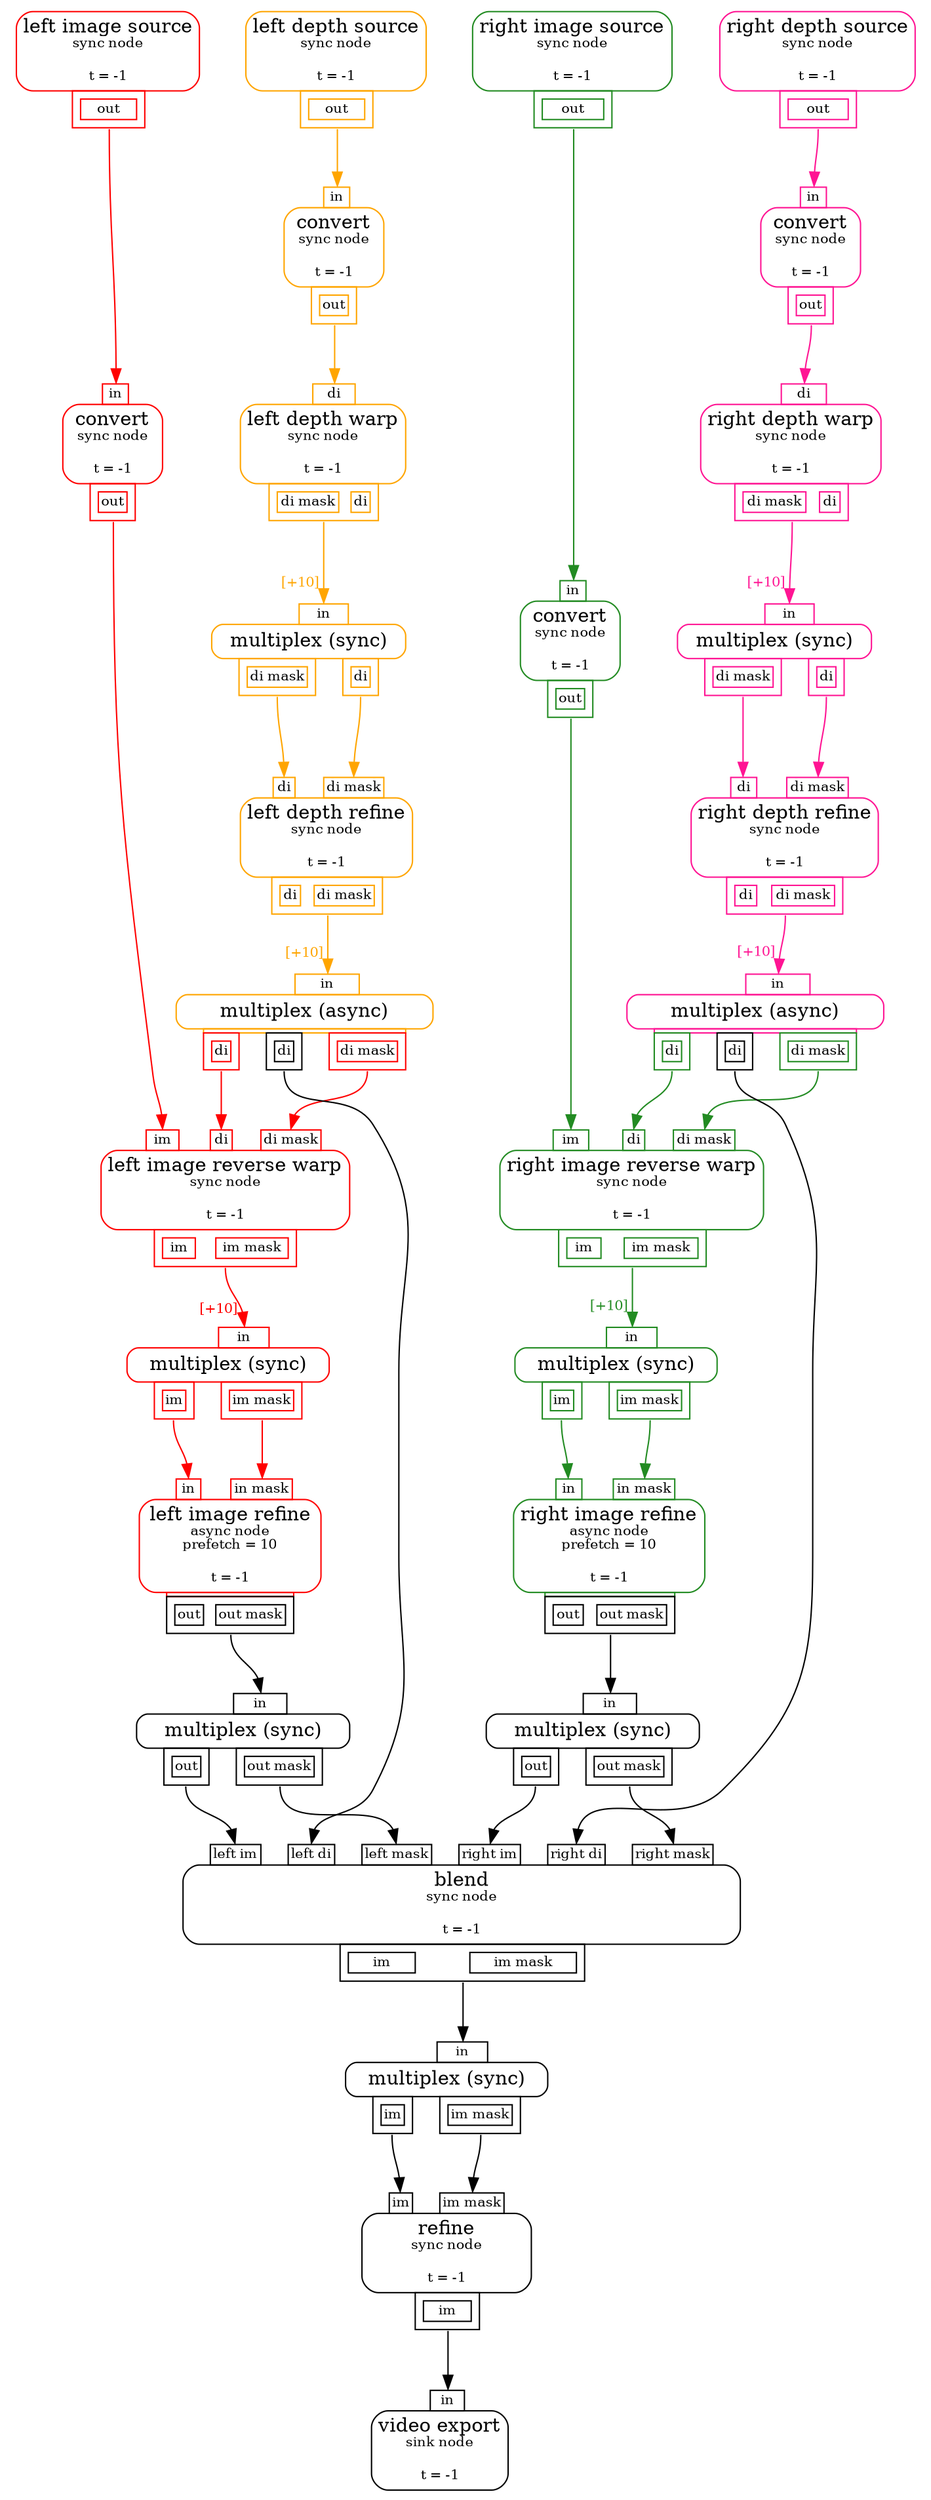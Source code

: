 digraph G{
	rankdir=TB
	node0 [shape=plaintext label=<
<TABLE BORDER="0" CELLBORDER="0" CELLSPACING="0" CELLPADDING="0"><TR><TD COLSPAN="1" BORDER="1" STYLE="ROUNDED" CELLPADDING="4" COLOR="red">left image source<BR/><FONT POINT-SIZE="10">sync node</FONT><BR/><BR/><FONT POINT-SIZE="10">t = -1</FONT></TD></TR><TR><TD COLSPAN="1" BORDER="0"><TABLE BORDER="0" CELLBORDER="0" CELLSPACING="0" CELLPADDING="0"><TR><TD WIDTH="20"></TD><TD BORDER="1" CELLPADDING="3" PORT="out1" COLOR="red"><TABLE BORDER="0" CELLSPACING="2"><TR CELLPADDING="1"><TD BORDER="1" CELLPADDING="1"><FONT POINT-SIZE="10">out</FONT></TD></TR></TABLE></TD><TD WIDTH="20"></TD></TR></TABLE></TD></TR></TABLE>
>];
	node2 [shape=plaintext label=<
<TABLE BORDER="0" CELLBORDER="0" CELLSPACING="0" CELLPADDING="0"><TR><TD COLSPAN="1" BORDER="1" STYLE="ROUNDED" CELLPADDING="4" COLOR="orange">left depth source<BR/><FONT POINT-SIZE="10">sync node</FONT><BR/><BR/><FONT POINT-SIZE="10">t = -1</FONT></TD></TR><TR><TD COLSPAN="1" BORDER="0"><TABLE BORDER="0" CELLBORDER="0" CELLSPACING="0" CELLPADDING="0"><TR><TD WIDTH="20"></TD><TD BORDER="1" CELLPADDING="3" PORT="out3" COLOR="orange"><TABLE BORDER="0" CELLSPACING="2"><TR CELLPADDING="1"><TD BORDER="1" CELLPADDING="1"><FONT POINT-SIZE="10">out</FONT></TD></TR></TABLE></TD><TD WIDTH="20"></TD></TR></TABLE></TD></TR></TABLE>
>];
	node4 [shape=plaintext label=<
<TABLE BORDER="0" CELLBORDER="0" CELLSPACING="0" CELLPADDING="0"><TR><TD WIDTH="20"></TD><TD BORDER="1" CELLPADDING="1" PORT="in5" COLOR="orange"><FONT POINT-SIZE="10">di</FONT></TD><TD WIDTH="20"></TD></TR><TR><TD COLSPAN="3" BORDER="1" STYLE="ROUNDED" CELLPADDING="4" COLOR="orange">left depth warp<BR/><FONT POINT-SIZE="10">sync node</FONT><BR/><BR/><FONT POINT-SIZE="10">t = -1</FONT></TD></TR><TR><TD COLSPAN="3" BORDER="0"><TABLE BORDER="0" CELLBORDER="0" CELLSPACING="0" CELLPADDING="0"><TR><TD WIDTH="20"></TD><TD BORDER="1" CELLPADDING="3" PORT="out6" COLOR="orange"><TABLE BORDER="0" CELLSPACING="2"><TR CELLPADDING="1"><TD BORDER="1" CELLPADDING="1"><FONT POINT-SIZE="10">di mask</FONT></TD><TD WIDTH="5"></TD><TD BORDER="1" CELLPADDING="1"><FONT POINT-SIZE="10">di</FONT></TD></TR></TABLE></TD><TD WIDTH="20"></TD></TR></TABLE></TD></TR></TABLE>
>];
	node7 [shape=plaintext label=<
<TABLE BORDER="0" CELLBORDER="0" CELLSPACING="0" CELLPADDING="0"><TR><TD WIDTH="20"></TD><TD BORDER="1" CELLPADDING="1" PORT="in8" COLOR="orange"><FONT POINT-SIZE="10">in</FONT></TD><TD WIDTH="20"></TD></TR><TR><TD COLSPAN="3" BORDER="1" STYLE="ROUNDED" CELLPADDING="4" COLOR="orange">convert<BR/><FONT POINT-SIZE="10">sync node</FONT><BR/><BR/><FONT POINT-SIZE="10">t = -1</FONT></TD></TR><TR><TD COLSPAN="3" BORDER="0"><TABLE BORDER="0" CELLBORDER="0" CELLSPACING="0" CELLPADDING="0"><TR><TD WIDTH="20"></TD><TD BORDER="1" CELLPADDING="3" PORT="out9" COLOR="orange"><TABLE BORDER="0" CELLSPACING="2"><TR CELLPADDING="1"><TD BORDER="1" CELLPADDING="1"><FONT POINT-SIZE="10">out</FONT></TD></TR></TABLE></TD><TD WIDTH="20"></TD></TR></TABLE></TD></TR></TABLE>
>];
	node10 [shape=plaintext label=<
<TABLE BORDER="0" CELLBORDER="0" CELLSPACING="0" CELLPADDING="0"><TR><TD WIDTH="20"></TD><TD BORDER="1" CELLPADDING="1" PORT="in11" COLOR="orange"><FONT POINT-SIZE="10">in</FONT></TD><TD WIDTH="20"></TD></TR><TR><TD COLSPAN="3" BORDER="1" STYLE="ROUNDED" CELLPADDING="4" COLOR="orange">multiplex (sync)</TD></TR><TR><TD COLSPAN="3" BORDER="0"><TABLE BORDER="0" CELLBORDER="0" CELLSPACING="0" CELLPADDING="0"><TR><TD WIDTH="20"></TD><TD BORDER="1" CELLPADDING="3" PORT="out12" COLOR="orange"><TABLE BORDER="0" CELLSPACING="2"><TR CELLPADDING="1"><TD BORDER="1" CELLPADDING="1"><FONT POINT-SIZE="10">di mask</FONT></TD></TR></TABLE></TD><TD WIDTH="20"></TD><TD BORDER="1" CELLPADDING="3" PORT="out13" COLOR="orange"><TABLE BORDER="0" CELLSPACING="2"><TR CELLPADDING="1"><TD BORDER="1" CELLPADDING="1"><FONT POINT-SIZE="10">di</FONT></TD></TR></TABLE></TD><TD WIDTH="20"></TD></TR></TABLE></TD></TR></TABLE>
>];
	node14 [shape=plaintext label=<
<TABLE BORDER="0" CELLBORDER="0" CELLSPACING="0" CELLPADDING="0"><TR><TD WIDTH="20"></TD><TD BORDER="1" CELLPADDING="1" PORT="in15" COLOR="orange"><FONT POINT-SIZE="10">di</FONT></TD><TD WIDTH="20"></TD><TD BORDER="1" CELLPADDING="1" PORT="in16" COLOR="orange"><FONT POINT-SIZE="10">di mask</FONT></TD><TD WIDTH="20"></TD></TR><TR><TD COLSPAN="5" BORDER="1" STYLE="ROUNDED" CELLPADDING="4" COLOR="orange">left depth refine<BR/><FONT POINT-SIZE="10">sync node</FONT><BR/><BR/><FONT POINT-SIZE="10">t = -1</FONT></TD></TR><TR><TD COLSPAN="5" BORDER="0"><TABLE BORDER="0" CELLBORDER="0" CELLSPACING="0" CELLPADDING="0"><TR><TD WIDTH="20"></TD><TD BORDER="1" CELLPADDING="3" PORT="out17" COLOR="orange"><TABLE BORDER="0" CELLSPACING="2"><TR CELLPADDING="1"><TD BORDER="1" CELLPADDING="1"><FONT POINT-SIZE="10">di</FONT></TD><TD WIDTH="5"></TD><TD BORDER="1" CELLPADDING="1"><FONT POINT-SIZE="10">di mask</FONT></TD></TR></TABLE></TD><TD WIDTH="20"></TD></TR></TABLE></TD></TR></TABLE>
>];
	node18 [shape=plaintext label=<
<TABLE BORDER="0" CELLBORDER="0" CELLSPACING="0" CELLPADDING="0"><TR><TD WIDTH="20"></TD><TD BORDER="1" CELLPADDING="1" PORT="in19" COLOR="orange"><FONT POINT-SIZE="10">in</FONT></TD><TD WIDTH="20"></TD></TR><TR><TD COLSPAN="3" BORDER="1" STYLE="ROUNDED" CELLPADDING="4" COLOR="orange">multiplex (async)</TD></TR><TR><TD COLSPAN="3" BORDER="0"><TABLE BORDER="0" CELLBORDER="0" CELLSPACING="0" CELLPADDING="0"><TR><TD></TD><TD BORDER="1" HEIGHT="3" COLSPAN="5" COLOR="orange"></TD><TD></TD></TR><TR><TD WIDTH="20"></TD><TD BORDER="1" CELLPADDING="3" PORT="out20" COLOR="red"><TABLE BORDER="0" CELLSPACING="2"><TR CELLPADDING="1"><TD BORDER="1" CELLPADDING="1"><FONT POINT-SIZE="10">di</FONT></TD></TR></TABLE></TD><TD WIDTH="20"></TD><TD BORDER="1" CELLPADDING="3" PORT="out21" COLOR="black"><TABLE BORDER="0" CELLSPACING="2"><TR CELLPADDING="1"><TD BORDER="1" CELLPADDING="1"><FONT POINT-SIZE="10">di</FONT></TD></TR></TABLE></TD><TD WIDTH="20"></TD><TD BORDER="1" CELLPADDING="3" PORT="out22" COLOR="red"><TABLE BORDER="0" CELLSPACING="2"><TR CELLPADDING="1"><TD BORDER="1" CELLPADDING="1"><FONT POINT-SIZE="10">di mask</FONT></TD></TR></TABLE></TD><TD WIDTH="20"></TD></TR></TABLE></TD></TR></TABLE>
>];
	node23 [shape=plaintext label=<
<TABLE BORDER="0" CELLBORDER="0" CELLSPACING="0" CELLPADDING="0"><TR><TD WIDTH="20"></TD><TD BORDER="1" CELLPADDING="1" PORT="in24" COLOR="red"><FONT POINT-SIZE="10">im</FONT></TD><TD WIDTH="20"></TD><TD BORDER="1" CELLPADDING="1" PORT="in25" COLOR="red"><FONT POINT-SIZE="10">di</FONT></TD><TD WIDTH="20"></TD><TD BORDER="1" CELLPADDING="1" PORT="in26" COLOR="red"><FONT POINT-SIZE="10">di mask</FONT></TD><TD WIDTH="20"></TD></TR><TR><TD COLSPAN="7" BORDER="1" STYLE="ROUNDED" CELLPADDING="4" COLOR="red">left image reverse warp<BR/><FONT POINT-SIZE="10">sync node</FONT><BR/><BR/><FONT POINT-SIZE="10">t = -1</FONT></TD></TR><TR><TD COLSPAN="7" BORDER="0"><TABLE BORDER="0" CELLBORDER="0" CELLSPACING="0" CELLPADDING="0"><TR><TD WIDTH="20"></TD><TD BORDER="1" CELLPADDING="3" PORT="out27" COLOR="red"><TABLE BORDER="0" CELLSPACING="2"><TR CELLPADDING="1"><TD BORDER="1" CELLPADDING="1"><FONT POINT-SIZE="10">im</FONT></TD><TD WIDTH="5"></TD><TD BORDER="1" CELLPADDING="1"><FONT POINT-SIZE="10">im mask</FONT></TD></TR></TABLE></TD><TD WIDTH="20"></TD></TR></TABLE></TD></TR></TABLE>
>];
	node28 [shape=plaintext label=<
<TABLE BORDER="0" CELLBORDER="0" CELLSPACING="0" CELLPADDING="0"><TR><TD WIDTH="20"></TD><TD BORDER="1" CELLPADDING="1" PORT="in29" COLOR="red"><FONT POINT-SIZE="10">in</FONT></TD><TD WIDTH="20"></TD></TR><TR><TD COLSPAN="3" BORDER="1" STYLE="ROUNDED" CELLPADDING="4" COLOR="red">convert<BR/><FONT POINT-SIZE="10">sync node</FONT><BR/><BR/><FONT POINT-SIZE="10">t = -1</FONT></TD></TR><TR><TD COLSPAN="3" BORDER="0"><TABLE BORDER="0" CELLBORDER="0" CELLSPACING="0" CELLPADDING="0"><TR><TD WIDTH="20"></TD><TD BORDER="1" CELLPADDING="3" PORT="out30" COLOR="red"><TABLE BORDER="0" CELLSPACING="2"><TR CELLPADDING="1"><TD BORDER="1" CELLPADDING="1"><FONT POINT-SIZE="10">out</FONT></TD></TR></TABLE></TD><TD WIDTH="20"></TD></TR></TABLE></TD></TR></TABLE>
>];
	node31 [shape=plaintext label=<
<TABLE BORDER="0" CELLBORDER="0" CELLSPACING="0" CELLPADDING="0"><TR><TD WIDTH="20"></TD><TD BORDER="1" CELLPADDING="1" PORT="in32" COLOR="red"><FONT POINT-SIZE="10">in</FONT></TD><TD WIDTH="20"></TD></TR><TR><TD COLSPAN="3" BORDER="1" STYLE="ROUNDED" CELLPADDING="4" COLOR="red">multiplex (sync)</TD></TR><TR><TD COLSPAN="3" BORDER="0"><TABLE BORDER="0" CELLBORDER="0" CELLSPACING="0" CELLPADDING="0"><TR><TD WIDTH="20"></TD><TD BORDER="1" CELLPADDING="3" PORT="out33" COLOR="red"><TABLE BORDER="0" CELLSPACING="2"><TR CELLPADDING="1"><TD BORDER="1" CELLPADDING="1"><FONT POINT-SIZE="10">im</FONT></TD></TR></TABLE></TD><TD WIDTH="20"></TD><TD BORDER="1" CELLPADDING="3" PORT="out34" COLOR="red"><TABLE BORDER="0" CELLSPACING="2"><TR CELLPADDING="1"><TD BORDER="1" CELLPADDING="1"><FONT POINT-SIZE="10">im mask</FONT></TD></TR></TABLE></TD><TD WIDTH="20"></TD></TR></TABLE></TD></TR></TABLE>
>];
	node35 [shape=plaintext label=<
<TABLE BORDER="0" CELLBORDER="0" CELLSPACING="0" CELLPADDING="0"><TR><TD WIDTH="20"></TD><TD BORDER="1" CELLPADDING="1" PORT="in36" COLOR="red"><FONT POINT-SIZE="10">in</FONT></TD><TD WIDTH="20"></TD><TD BORDER="1" CELLPADDING="1" PORT="in37" COLOR="red"><FONT POINT-SIZE="10">in mask</FONT></TD><TD WIDTH="20"></TD></TR><TR><TD COLSPAN="5" BORDER="1" STYLE="ROUNDED" CELLPADDING="4" COLOR="red">left image refine<BR/><FONT POINT-SIZE="10">async node<BR/>prefetch = 10</FONT><BR/><BR/><FONT POINT-SIZE="10">t = -1</FONT></TD></TR><TR><TD COLSPAN="5" BORDER="0"><TABLE BORDER="0" CELLBORDER="0" CELLSPACING="0" CELLPADDING="0"><TR><TD></TD><TD BORDER="1" HEIGHT="3" COLOR="red"></TD><TD></TD></TR><TR><TD WIDTH="20"></TD><TD BORDER="1" CELLPADDING="3" PORT="out38" COLOR="black"><TABLE BORDER="0" CELLSPACING="2"><TR CELLPADDING="1"><TD BORDER="1" CELLPADDING="1"><FONT POINT-SIZE="10">out</FONT></TD><TD WIDTH="5"></TD><TD BORDER="1" CELLPADDING="1"><FONT POINT-SIZE="10">out mask</FONT></TD></TR></TABLE></TD><TD WIDTH="20"></TD></TR></TABLE></TD></TR></TABLE>
>];
	node39 [shape=plaintext label=<
<TABLE BORDER="0" CELLBORDER="0" CELLSPACING="0" CELLPADDING="0"><TR><TD WIDTH="20"></TD><TD BORDER="1" CELLPADDING="1" PORT="in40" COLOR="black"><FONT POINT-SIZE="10">in</FONT></TD><TD WIDTH="20"></TD></TR><TR><TD COLSPAN="3" BORDER="1" STYLE="ROUNDED" CELLPADDING="4" COLOR="black">multiplex (sync)</TD></TR><TR><TD COLSPAN="3" BORDER="0"><TABLE BORDER="0" CELLBORDER="0" CELLSPACING="0" CELLPADDING="0"><TR><TD WIDTH="20"></TD><TD BORDER="1" CELLPADDING="3" PORT="out41" COLOR="black"><TABLE BORDER="0" CELLSPACING="2"><TR CELLPADDING="1"><TD BORDER="1" CELLPADDING="1"><FONT POINT-SIZE="10">out</FONT></TD></TR></TABLE></TD><TD WIDTH="20"></TD><TD BORDER="1" CELLPADDING="3" PORT="out42" COLOR="black"><TABLE BORDER="0" CELLSPACING="2"><TR CELLPADDING="1"><TD BORDER="1" CELLPADDING="1"><FONT POINT-SIZE="10">out mask</FONT></TD></TR></TABLE></TD><TD WIDTH="20"></TD></TR></TABLE></TD></TR></TABLE>
>];
	node43 [shape=plaintext label=<
<TABLE BORDER="0" CELLBORDER="0" CELLSPACING="0" CELLPADDING="0"><TR><TD COLSPAN="1" BORDER="1" STYLE="ROUNDED" CELLPADDING="4" COLOR="forestgreen">right image source<BR/><FONT POINT-SIZE="10">sync node</FONT><BR/><BR/><FONT POINT-SIZE="10">t = -1</FONT></TD></TR><TR><TD COLSPAN="1" BORDER="0"><TABLE BORDER="0" CELLBORDER="0" CELLSPACING="0" CELLPADDING="0"><TR><TD WIDTH="20"></TD><TD BORDER="1" CELLPADDING="3" PORT="out44" COLOR="forestgreen"><TABLE BORDER="0" CELLSPACING="2"><TR CELLPADDING="1"><TD BORDER="1" CELLPADDING="1"><FONT POINT-SIZE="10">out</FONT></TD></TR></TABLE></TD><TD WIDTH="20"></TD></TR></TABLE></TD></TR></TABLE>
>];
	node45 [shape=plaintext label=<
<TABLE BORDER="0" CELLBORDER="0" CELLSPACING="0" CELLPADDING="0"><TR><TD COLSPAN="1" BORDER="1" STYLE="ROUNDED" CELLPADDING="4" COLOR="deeppink">right depth source<BR/><FONT POINT-SIZE="10">sync node</FONT><BR/><BR/><FONT POINT-SIZE="10">t = -1</FONT></TD></TR><TR><TD COLSPAN="1" BORDER="0"><TABLE BORDER="0" CELLBORDER="0" CELLSPACING="0" CELLPADDING="0"><TR><TD WIDTH="20"></TD><TD BORDER="1" CELLPADDING="3" PORT="out46" COLOR="deeppink"><TABLE BORDER="0" CELLSPACING="2"><TR CELLPADDING="1"><TD BORDER="1" CELLPADDING="1"><FONT POINT-SIZE="10">out</FONT></TD></TR></TABLE></TD><TD WIDTH="20"></TD></TR></TABLE></TD></TR></TABLE>
>];
	node47 [shape=plaintext label=<
<TABLE BORDER="0" CELLBORDER="0" CELLSPACING="0" CELLPADDING="0"><TR><TD WIDTH="20"></TD><TD BORDER="1" CELLPADDING="1" PORT="in48" COLOR="deeppink"><FONT POINT-SIZE="10">di</FONT></TD><TD WIDTH="20"></TD></TR><TR><TD COLSPAN="3" BORDER="1" STYLE="ROUNDED" CELLPADDING="4" COLOR="deeppink">right depth warp<BR/><FONT POINT-SIZE="10">sync node</FONT><BR/><BR/><FONT POINT-SIZE="10">t = -1</FONT></TD></TR><TR><TD COLSPAN="3" BORDER="0"><TABLE BORDER="0" CELLBORDER="0" CELLSPACING="0" CELLPADDING="0"><TR><TD WIDTH="20"></TD><TD BORDER="1" CELLPADDING="3" PORT="out49" COLOR="deeppink"><TABLE BORDER="0" CELLSPACING="2"><TR CELLPADDING="1"><TD BORDER="1" CELLPADDING="1"><FONT POINT-SIZE="10">di mask</FONT></TD><TD WIDTH="5"></TD><TD BORDER="1" CELLPADDING="1"><FONT POINT-SIZE="10">di</FONT></TD></TR></TABLE></TD><TD WIDTH="20"></TD></TR></TABLE></TD></TR></TABLE>
>];
	node50 [shape=plaintext label=<
<TABLE BORDER="0" CELLBORDER="0" CELLSPACING="0" CELLPADDING="0"><TR><TD WIDTH="20"></TD><TD BORDER="1" CELLPADDING="1" PORT="in51" COLOR="deeppink"><FONT POINT-SIZE="10">in</FONT></TD><TD WIDTH="20"></TD></TR><TR><TD COLSPAN="3" BORDER="1" STYLE="ROUNDED" CELLPADDING="4" COLOR="deeppink">convert<BR/><FONT POINT-SIZE="10">sync node</FONT><BR/><BR/><FONT POINT-SIZE="10">t = -1</FONT></TD></TR><TR><TD COLSPAN="3" BORDER="0"><TABLE BORDER="0" CELLBORDER="0" CELLSPACING="0" CELLPADDING="0"><TR><TD WIDTH="20"></TD><TD BORDER="1" CELLPADDING="3" PORT="out52" COLOR="deeppink"><TABLE BORDER="0" CELLSPACING="2"><TR CELLPADDING="1"><TD BORDER="1" CELLPADDING="1"><FONT POINT-SIZE="10">out</FONT></TD></TR></TABLE></TD><TD WIDTH="20"></TD></TR></TABLE></TD></TR></TABLE>
>];
	node53 [shape=plaintext label=<
<TABLE BORDER="0" CELLBORDER="0" CELLSPACING="0" CELLPADDING="0"><TR><TD WIDTH="20"></TD><TD BORDER="1" CELLPADDING="1" PORT="in54" COLOR="deeppink"><FONT POINT-SIZE="10">in</FONT></TD><TD WIDTH="20"></TD></TR><TR><TD COLSPAN="3" BORDER="1" STYLE="ROUNDED" CELLPADDING="4" COLOR="deeppink">multiplex (sync)</TD></TR><TR><TD COLSPAN="3" BORDER="0"><TABLE BORDER="0" CELLBORDER="0" CELLSPACING="0" CELLPADDING="0"><TR><TD WIDTH="20"></TD><TD BORDER="1" CELLPADDING="3" PORT="out55" COLOR="deeppink"><TABLE BORDER="0" CELLSPACING="2"><TR CELLPADDING="1"><TD BORDER="1" CELLPADDING="1"><FONT POINT-SIZE="10">di mask</FONT></TD></TR></TABLE></TD><TD WIDTH="20"></TD><TD BORDER="1" CELLPADDING="3" PORT="out56" COLOR="deeppink"><TABLE BORDER="0" CELLSPACING="2"><TR CELLPADDING="1"><TD BORDER="1" CELLPADDING="1"><FONT POINT-SIZE="10">di</FONT></TD></TR></TABLE></TD><TD WIDTH="20"></TD></TR></TABLE></TD></TR></TABLE>
>];
	node57 [shape=plaintext label=<
<TABLE BORDER="0" CELLBORDER="0" CELLSPACING="0" CELLPADDING="0"><TR><TD WIDTH="20"></TD><TD BORDER="1" CELLPADDING="1" PORT="in58" COLOR="deeppink"><FONT POINT-SIZE="10">di</FONT></TD><TD WIDTH="20"></TD><TD BORDER="1" CELLPADDING="1" PORT="in59" COLOR="deeppink"><FONT POINT-SIZE="10">di mask</FONT></TD><TD WIDTH="20"></TD></TR><TR><TD COLSPAN="5" BORDER="1" STYLE="ROUNDED" CELLPADDING="4" COLOR="deeppink">right depth refine<BR/><FONT POINT-SIZE="10">sync node</FONT><BR/><BR/><FONT POINT-SIZE="10">t = -1</FONT></TD></TR><TR><TD COLSPAN="5" BORDER="0"><TABLE BORDER="0" CELLBORDER="0" CELLSPACING="0" CELLPADDING="0"><TR><TD WIDTH="20"></TD><TD BORDER="1" CELLPADDING="3" PORT="out60" COLOR="deeppink"><TABLE BORDER="0" CELLSPACING="2"><TR CELLPADDING="1"><TD BORDER="1" CELLPADDING="1"><FONT POINT-SIZE="10">di</FONT></TD><TD WIDTH="5"></TD><TD BORDER="1" CELLPADDING="1"><FONT POINT-SIZE="10">di mask</FONT></TD></TR></TABLE></TD><TD WIDTH="20"></TD></TR></TABLE></TD></TR></TABLE>
>];
	node61 [shape=plaintext label=<
<TABLE BORDER="0" CELLBORDER="0" CELLSPACING="0" CELLPADDING="0"><TR><TD WIDTH="20"></TD><TD BORDER="1" CELLPADDING="1" PORT="in62" COLOR="deeppink"><FONT POINT-SIZE="10">in</FONT></TD><TD WIDTH="20"></TD></TR><TR><TD COLSPAN="3" BORDER="1" STYLE="ROUNDED" CELLPADDING="4" COLOR="deeppink">multiplex (async)</TD></TR><TR><TD COLSPAN="3" BORDER="0"><TABLE BORDER="0" CELLBORDER="0" CELLSPACING="0" CELLPADDING="0"><TR><TD></TD><TD BORDER="1" HEIGHT="3" COLSPAN="5" COLOR="deeppink"></TD><TD></TD></TR><TR><TD WIDTH="20"></TD><TD BORDER="1" CELLPADDING="3" PORT="out63" COLOR="forestgreen"><TABLE BORDER="0" CELLSPACING="2"><TR CELLPADDING="1"><TD BORDER="1" CELLPADDING="1"><FONT POINT-SIZE="10">di</FONT></TD></TR></TABLE></TD><TD WIDTH="20"></TD><TD BORDER="1" CELLPADDING="3" PORT="out64" COLOR="black"><TABLE BORDER="0" CELLSPACING="2"><TR CELLPADDING="1"><TD BORDER="1" CELLPADDING="1"><FONT POINT-SIZE="10">di</FONT></TD></TR></TABLE></TD><TD WIDTH="20"></TD><TD BORDER="1" CELLPADDING="3" PORT="out65" COLOR="forestgreen"><TABLE BORDER="0" CELLSPACING="2"><TR CELLPADDING="1"><TD BORDER="1" CELLPADDING="1"><FONT POINT-SIZE="10">di mask</FONT></TD></TR></TABLE></TD><TD WIDTH="20"></TD></TR></TABLE></TD></TR></TABLE>
>];
	node66 [shape=plaintext label=<
<TABLE BORDER="0" CELLBORDER="0" CELLSPACING="0" CELLPADDING="0"><TR><TD WIDTH="20"></TD><TD BORDER="1" CELLPADDING="1" PORT="in67" COLOR="forestgreen"><FONT POINT-SIZE="10">im</FONT></TD><TD WIDTH="20"></TD><TD BORDER="1" CELLPADDING="1" PORT="in68" COLOR="forestgreen"><FONT POINT-SIZE="10">di</FONT></TD><TD WIDTH="20"></TD><TD BORDER="1" CELLPADDING="1" PORT="in69" COLOR="forestgreen"><FONT POINT-SIZE="10">di mask</FONT></TD><TD WIDTH="20"></TD></TR><TR><TD COLSPAN="7" BORDER="1" STYLE="ROUNDED" CELLPADDING="4" COLOR="forestgreen">right image reverse warp<BR/><FONT POINT-SIZE="10">sync node</FONT><BR/><BR/><FONT POINT-SIZE="10">t = -1</FONT></TD></TR><TR><TD COLSPAN="7" BORDER="0"><TABLE BORDER="0" CELLBORDER="0" CELLSPACING="0" CELLPADDING="0"><TR><TD WIDTH="20"></TD><TD BORDER="1" CELLPADDING="3" PORT="out70" COLOR="forestgreen"><TABLE BORDER="0" CELLSPACING="2"><TR CELLPADDING="1"><TD BORDER="1" CELLPADDING="1"><FONT POINT-SIZE="10">im</FONT></TD><TD WIDTH="5"></TD><TD BORDER="1" CELLPADDING="1"><FONT POINT-SIZE="10">im mask</FONT></TD></TR></TABLE></TD><TD WIDTH="20"></TD></TR></TABLE></TD></TR></TABLE>
>];
	node71 [shape=plaintext label=<
<TABLE BORDER="0" CELLBORDER="0" CELLSPACING="0" CELLPADDING="0"><TR><TD WIDTH="20"></TD><TD BORDER="1" CELLPADDING="1" PORT="in72" COLOR="forestgreen"><FONT POINT-SIZE="10">in</FONT></TD><TD WIDTH="20"></TD></TR><TR><TD COLSPAN="3" BORDER="1" STYLE="ROUNDED" CELLPADDING="4" COLOR="forestgreen">convert<BR/><FONT POINT-SIZE="10">sync node</FONT><BR/><BR/><FONT POINT-SIZE="10">t = -1</FONT></TD></TR><TR><TD COLSPAN="3" BORDER="0"><TABLE BORDER="0" CELLBORDER="0" CELLSPACING="0" CELLPADDING="0"><TR><TD WIDTH="20"></TD><TD BORDER="1" CELLPADDING="3" PORT="out73" COLOR="forestgreen"><TABLE BORDER="0" CELLSPACING="2"><TR CELLPADDING="1"><TD BORDER="1" CELLPADDING="1"><FONT POINT-SIZE="10">out</FONT></TD></TR></TABLE></TD><TD WIDTH="20"></TD></TR></TABLE></TD></TR></TABLE>
>];
	node74 [shape=plaintext label=<
<TABLE BORDER="0" CELLBORDER="0" CELLSPACING="0" CELLPADDING="0"><TR><TD WIDTH="20"></TD><TD BORDER="1" CELLPADDING="1" PORT="in75" COLOR="forestgreen"><FONT POINT-SIZE="10">in</FONT></TD><TD WIDTH="20"></TD></TR><TR><TD COLSPAN="3" BORDER="1" STYLE="ROUNDED" CELLPADDING="4" COLOR="forestgreen">multiplex (sync)</TD></TR><TR><TD COLSPAN="3" BORDER="0"><TABLE BORDER="0" CELLBORDER="0" CELLSPACING="0" CELLPADDING="0"><TR><TD WIDTH="20"></TD><TD BORDER="1" CELLPADDING="3" PORT="out76" COLOR="forestgreen"><TABLE BORDER="0" CELLSPACING="2"><TR CELLPADDING="1"><TD BORDER="1" CELLPADDING="1"><FONT POINT-SIZE="10">im</FONT></TD></TR></TABLE></TD><TD WIDTH="20"></TD><TD BORDER="1" CELLPADDING="3" PORT="out77" COLOR="forestgreen"><TABLE BORDER="0" CELLSPACING="2"><TR CELLPADDING="1"><TD BORDER="1" CELLPADDING="1"><FONT POINT-SIZE="10">im mask</FONT></TD></TR></TABLE></TD><TD WIDTH="20"></TD></TR></TABLE></TD></TR></TABLE>
>];
	node78 [shape=plaintext label=<
<TABLE BORDER="0" CELLBORDER="0" CELLSPACING="0" CELLPADDING="0"><TR><TD WIDTH="20"></TD><TD BORDER="1" CELLPADDING="1" PORT="in79" COLOR="forestgreen"><FONT POINT-SIZE="10">in</FONT></TD><TD WIDTH="20"></TD><TD BORDER="1" CELLPADDING="1" PORT="in80" COLOR="forestgreen"><FONT POINT-SIZE="10">in mask</FONT></TD><TD WIDTH="20"></TD></TR><TR><TD COLSPAN="5" BORDER="1" STYLE="ROUNDED" CELLPADDING="4" COLOR="forestgreen">right image refine<BR/><FONT POINT-SIZE="10">async node<BR/>prefetch = 10</FONT><BR/><BR/><FONT POINT-SIZE="10">t = -1</FONT></TD></TR><TR><TD COLSPAN="5" BORDER="0"><TABLE BORDER="0" CELLBORDER="0" CELLSPACING="0" CELLPADDING="0"><TR><TD></TD><TD BORDER="1" HEIGHT="3" COLOR="forestgreen"></TD><TD></TD></TR><TR><TD WIDTH="20"></TD><TD BORDER="1" CELLPADDING="3" PORT="out81" COLOR="black"><TABLE BORDER="0" CELLSPACING="2"><TR CELLPADDING="1"><TD BORDER="1" CELLPADDING="1"><FONT POINT-SIZE="10">out</FONT></TD><TD WIDTH="5"></TD><TD BORDER="1" CELLPADDING="1"><FONT POINT-SIZE="10">out mask</FONT></TD></TR></TABLE></TD><TD WIDTH="20"></TD></TR></TABLE></TD></TR></TABLE>
>];
	node82 [shape=plaintext label=<
<TABLE BORDER="0" CELLBORDER="0" CELLSPACING="0" CELLPADDING="0"><TR><TD WIDTH="20"></TD><TD BORDER="1" CELLPADDING="1" PORT="in83" COLOR="black"><FONT POINT-SIZE="10">in</FONT></TD><TD WIDTH="20"></TD></TR><TR><TD COLSPAN="3" BORDER="1" STYLE="ROUNDED" CELLPADDING="4" COLOR="black">multiplex (sync)</TD></TR><TR><TD COLSPAN="3" BORDER="0"><TABLE BORDER="0" CELLBORDER="0" CELLSPACING="0" CELLPADDING="0"><TR><TD WIDTH="20"></TD><TD BORDER="1" CELLPADDING="3" PORT="out84" COLOR="black"><TABLE BORDER="0" CELLSPACING="2"><TR CELLPADDING="1"><TD BORDER="1" CELLPADDING="1"><FONT POINT-SIZE="10">out</FONT></TD></TR></TABLE></TD><TD WIDTH="20"></TD><TD BORDER="1" CELLPADDING="3" PORT="out85" COLOR="black"><TABLE BORDER="0" CELLSPACING="2"><TR CELLPADDING="1"><TD BORDER="1" CELLPADDING="1"><FONT POINT-SIZE="10">out mask</FONT></TD></TR></TABLE></TD><TD WIDTH="20"></TD></TR></TABLE></TD></TR></TABLE>
>];
	node86 [shape=plaintext label=<
<TABLE BORDER="0" CELLBORDER="0" CELLSPACING="0" CELLPADDING="0"><TR><TD WIDTH="20"></TD><TD BORDER="1" CELLPADDING="1" PORT="in87" COLOR="black"><FONT POINT-SIZE="10">left im</FONT></TD><TD WIDTH="20"></TD><TD BORDER="1" CELLPADDING="1" PORT="in88" COLOR="black"><FONT POINT-SIZE="10">left di</FONT></TD><TD WIDTH="20"></TD><TD BORDER="1" CELLPADDING="1" PORT="in89" COLOR="black"><FONT POINT-SIZE="10">left mask</FONT></TD><TD WIDTH="20"></TD><TD BORDER="1" CELLPADDING="1" PORT="in90" COLOR="black"><FONT POINT-SIZE="10">right im</FONT></TD><TD WIDTH="20"></TD><TD BORDER="1" CELLPADDING="1" PORT="in91" COLOR="black"><FONT POINT-SIZE="10">right di</FONT></TD><TD WIDTH="20"></TD><TD BORDER="1" CELLPADDING="1" PORT="in92" COLOR="black"><FONT POINT-SIZE="10">right mask</FONT></TD><TD WIDTH="20"></TD></TR><TR><TD COLSPAN="13" BORDER="1" STYLE="ROUNDED" CELLPADDING="4" COLOR="black">blend<BR/><FONT POINT-SIZE="10">sync node</FONT><BR/><BR/><FONT POINT-SIZE="10">t = -1</FONT></TD></TR><TR><TD COLSPAN="13" BORDER="0"><TABLE BORDER="0" CELLBORDER="0" CELLSPACING="0" CELLPADDING="0"><TR><TD WIDTH="20"></TD><TD BORDER="1" CELLPADDING="3" PORT="out93" COLOR="black"><TABLE BORDER="0" CELLSPACING="2"><TR CELLPADDING="1"><TD BORDER="1" CELLPADDING="1"><FONT POINT-SIZE="10">im</FONT></TD><TD WIDTH="5"></TD><TD BORDER="1" CELLPADDING="1"><FONT POINT-SIZE="10">im mask</FONT></TD></TR></TABLE></TD><TD WIDTH="20"></TD></TR></TABLE></TD></TR></TABLE>
>];
	node94 [shape=plaintext label=<
<TABLE BORDER="0" CELLBORDER="0" CELLSPACING="0" CELLPADDING="0"><TR><TD WIDTH="20"></TD><TD BORDER="1" CELLPADDING="1" PORT="in95" COLOR="black"><FONT POINT-SIZE="10">in</FONT></TD><TD WIDTH="20"></TD></TR><TR><TD COLSPAN="3" BORDER="1" STYLE="ROUNDED" CELLPADDING="4" COLOR="black">multiplex (sync)</TD></TR><TR><TD COLSPAN="3" BORDER="0"><TABLE BORDER="0" CELLBORDER="0" CELLSPACING="0" CELLPADDING="0"><TR><TD WIDTH="20"></TD><TD BORDER="1" CELLPADDING="3" PORT="out96" COLOR="black"><TABLE BORDER="0" CELLSPACING="2"><TR CELLPADDING="1"><TD BORDER="1" CELLPADDING="1"><FONT POINT-SIZE="10">im</FONT></TD></TR></TABLE></TD><TD WIDTH="20"></TD><TD BORDER="1" CELLPADDING="3" PORT="out97" COLOR="black"><TABLE BORDER="0" CELLSPACING="2"><TR CELLPADDING="1"><TD BORDER="1" CELLPADDING="1"><FONT POINT-SIZE="10">im mask</FONT></TD></TR></TABLE></TD><TD WIDTH="20"></TD></TR></TABLE></TD></TR></TABLE>
>];
	node98 [shape=plaintext label=<
<TABLE BORDER="0" CELLBORDER="0" CELLSPACING="0" CELLPADDING="0"><TR><TD WIDTH="20"></TD><TD BORDER="1" CELLPADDING="1" PORT="in99" COLOR="black"><FONT POINT-SIZE="10">im</FONT></TD><TD WIDTH="20"></TD><TD BORDER="1" CELLPADDING="1" PORT="in100" COLOR="black"><FONT POINT-SIZE="10">im mask</FONT></TD><TD WIDTH="20"></TD></TR><TR><TD COLSPAN="5" BORDER="1" STYLE="ROUNDED" CELLPADDING="4" COLOR="black">refine<BR/><FONT POINT-SIZE="10">sync node</FONT><BR/><BR/><FONT POINT-SIZE="10">t = -1</FONT></TD></TR><TR><TD COLSPAN="5" BORDER="0"><TABLE BORDER="0" CELLBORDER="0" CELLSPACING="0" CELLPADDING="0"><TR><TD WIDTH="20"></TD><TD BORDER="1" CELLPADDING="3" PORT="out101" COLOR="black"><TABLE BORDER="0" CELLSPACING="2"><TR CELLPADDING="1"><TD BORDER="1" CELLPADDING="1"><FONT POINT-SIZE="10">im</FONT></TD></TR></TABLE></TD><TD WIDTH="20"></TD></TR></TABLE></TD></TR></TABLE>
>];
	node102 [shape=plaintext label=<
<TABLE BORDER="0" CELLBORDER="0" CELLSPACING="0" CELLPADDING="0"><TR><TD WIDTH="20"></TD><TD BORDER="1" CELLPADDING="1" PORT="in103" COLOR="black"><FONT POINT-SIZE="10">in</FONT></TD><TD WIDTH="20"></TD></TR><TR><TD COLSPAN="3" BORDER="1" STYLE="ROUNDED" CELLPADDING="4" COLOR="black">video export<BR/><FONT POINT-SIZE="10">sink node</FONT><BR/><BR/><FONT POINT-SIZE="10">t = -1</FONT></TD></TR></TABLE>
>];
	node7:out9 -> node4:in5 [style="", arrowhead="normal", color=orange, headlabel="", fontsize=10, labelangle=45, labeldistance=2.0, labelfontcolor=orange, ];
	node2:out3 -> node7:in8 [style="", arrowhead="normal", color=orange, headlabel="", fontsize=10, labelangle=45, labeldistance=2.0, labelfontcolor=orange, ];
	node4:out6 -> node10:in11 [style="", arrowhead="normal", color=orange, headlabel="[+10]  ", fontsize=10, labelangle=45, labeldistance=2.0, labelfontcolor=orange, ];
	node10:out12 -> node14:in15 [style="", arrowhead="normal", color=orange, headlabel="", fontsize=10, labelangle=45, labeldistance=2.0, labelfontcolor=orange, ];
	node10:out13 -> node14:in16 [style="", arrowhead="normal", color=orange, headlabel="", fontsize=10, labelangle=45, labeldistance=2.0, labelfontcolor=orange, ];
	node14:out17 -> node18:in19 [style="", arrowhead="normal", color=orange, headlabel="[+10]  ", fontsize=10, labelangle=45, labeldistance=2.0, labelfontcolor=orange, ];
	node28:out30 -> node23:in24 [style="", arrowhead="normal", color=red, headlabel="", fontsize=10, labelangle=45, labeldistance=2.0, labelfontcolor=red, ];
	node18:out20 -> node23:in25 [style="", arrowhead="normal", color=red, headlabel="", fontsize=10, labelangle=45, labeldistance=2.0, labelfontcolor=red, ];
	node18:out22 -> node23:in26 [style="", arrowhead="normal", color=red, headlabel="", fontsize=10, labelangle=45, labeldistance=2.0, labelfontcolor=red, ];
	node0:out1 -> node28:in29 [style="", arrowhead="normal", color=red, headlabel="", fontsize=10, labelangle=45, labeldistance=2.0, labelfontcolor=red, ];
	node23:out27 -> node31:in32 [style="", arrowhead="normal", color=red, headlabel="[+10]  ", fontsize=10, labelangle=45, labeldistance=2.0, labelfontcolor=red, ];
	node31:out33 -> node35:in36 [style="", arrowhead="normal", color=red, headlabel="", fontsize=10, labelangle=45, labeldistance=2.0, labelfontcolor=red, ];
	node31:out34 -> node35:in37 [style="", arrowhead="normal", color=red, headlabel="", fontsize=10, labelangle=45, labeldistance=2.0, labelfontcolor=red, ];
	node35:out38 -> node39:in40 [style="", arrowhead="normal", color=black, headlabel="", fontsize=10, labelangle=45, labeldistance=2.0, labelfontcolor=black, ];
	node50:out52 -> node47:in48 [style="", arrowhead="normal", color=deeppink, headlabel="", fontsize=10, labelangle=45, labeldistance=2.0, labelfontcolor=deeppink, ];
	node45:out46 -> node50:in51 [style="", arrowhead="normal", color=deeppink, headlabel="", fontsize=10, labelangle=45, labeldistance=2.0, labelfontcolor=deeppink, ];
	node47:out49 -> node53:in54 [style="", arrowhead="normal", color=deeppink, headlabel="[+10]  ", fontsize=10, labelangle=45, labeldistance=2.0, labelfontcolor=deeppink, ];
	node53:out55 -> node57:in58 [style="", arrowhead="normal", color=deeppink, headlabel="", fontsize=10, labelangle=45, labeldistance=2.0, labelfontcolor=deeppink, ];
	node53:out56 -> node57:in59 [style="", arrowhead="normal", color=deeppink, headlabel="", fontsize=10, labelangle=45, labeldistance=2.0, labelfontcolor=deeppink, ];
	node57:out60 -> node61:in62 [style="", arrowhead="normal", color=deeppink, headlabel="[+10]  ", fontsize=10, labelangle=45, labeldistance=2.0, labelfontcolor=deeppink, ];
	node71:out73 -> node66:in67 [style="", arrowhead="normal", color=forestgreen, headlabel="", fontsize=10, labelangle=45, labeldistance=2.0, labelfontcolor=forestgreen, ];
	node61:out63 -> node66:in68 [style="", arrowhead="normal", color=forestgreen, headlabel="", fontsize=10, labelangle=45, labeldistance=2.0, labelfontcolor=forestgreen, ];
	node61:out65 -> node66:in69 [style="", arrowhead="normal", color=forestgreen, headlabel="", fontsize=10, labelangle=45, labeldistance=2.0, labelfontcolor=forestgreen, ];
	node43:out44 -> node71:in72 [style="", arrowhead="normal", color=forestgreen, headlabel="", fontsize=10, labelangle=45, labeldistance=2.0, labelfontcolor=forestgreen, ];
	node66:out70 -> node74:in75 [style="", arrowhead="normal", color=forestgreen, headlabel="[+10]  ", fontsize=10, labelangle=45, labeldistance=2.0, labelfontcolor=forestgreen, ];
	node74:out76 -> node78:in79 [style="", arrowhead="normal", color=forestgreen, headlabel="", fontsize=10, labelangle=45, labeldistance=2.0, labelfontcolor=forestgreen, ];
	node74:out77 -> node78:in80 [style="", arrowhead="normal", color=forestgreen, headlabel="", fontsize=10, labelangle=45, labeldistance=2.0, labelfontcolor=forestgreen, ];
	node78:out81 -> node82:in83 [style="", arrowhead="normal", color=black, headlabel="", fontsize=10, labelangle=45, labeldistance=2.0, labelfontcolor=black, ];
	node39:out41 -> node86:in87 [style="", arrowhead="normal", color=black, headlabel="", fontsize=10, labelangle=45, labeldistance=2.0, labelfontcolor=black, ];
	node18:out21 -> node86:in88 [style="", arrowhead="normal", color=black, headlabel="", fontsize=10, labelangle=45, labeldistance=2.0, labelfontcolor=black, ];
	node39:out42 -> node86:in89 [style="", arrowhead="normal", color=black, headlabel="", fontsize=10, labelangle=45, labeldistance=2.0, labelfontcolor=black, ];
	node82:out84 -> node86:in90 [style="", arrowhead="normal", color=black, headlabel="", fontsize=10, labelangle=45, labeldistance=2.0, labelfontcolor=black, ];
	node61:out64 -> node86:in91 [style="", arrowhead="normal", color=black, headlabel="", fontsize=10, labelangle=45, labeldistance=2.0, labelfontcolor=black, ];
	node82:out85 -> node86:in92 [style="", arrowhead="normal", color=black, headlabel="", fontsize=10, labelangle=45, labeldistance=2.0, labelfontcolor=black, ];
	node86:out93 -> node94:in95 [style="", arrowhead="normal", color=black, headlabel="", fontsize=10, labelangle=45, labeldistance=2.0, labelfontcolor=black, ];
	node94:out96 -> node98:in99 [style="", arrowhead="normal", color=black, headlabel="", fontsize=10, labelangle=45, labeldistance=2.0, labelfontcolor=black, ];
	node94:out97 -> node98:in100 [style="", arrowhead="normal", color=black, headlabel="", fontsize=10, labelangle=45, labeldistance=2.0, labelfontcolor=black, ];
	node98:out101 -> node102:in103 [style="", arrowhead="normal", color=black, headlabel="", fontsize=10, labelangle=45, labeldistance=2.0, labelfontcolor=black, ];
	{rank=source; node0 node2 node43 node45}
	{rank=sink; node102}
}